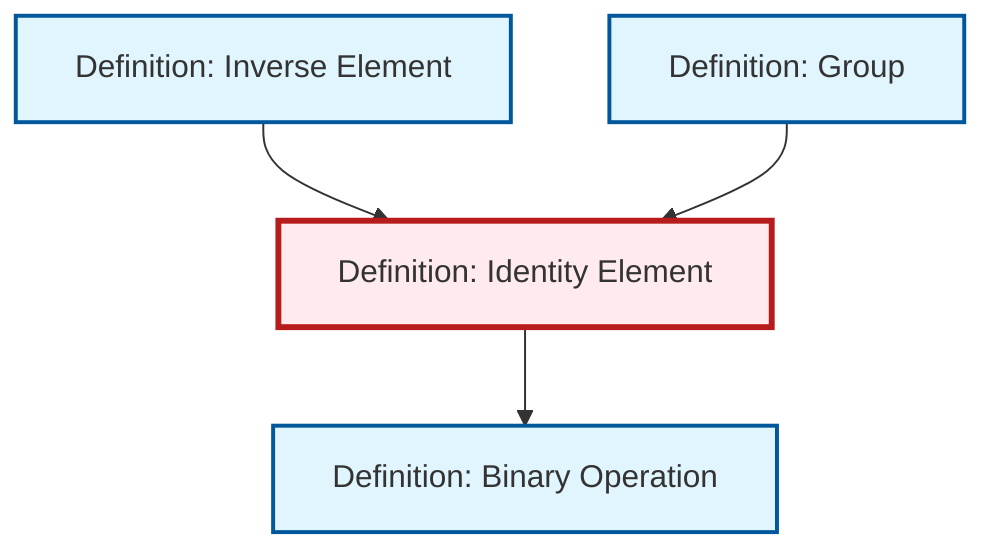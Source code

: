 graph TD
    classDef definition fill:#e1f5fe,stroke:#01579b,stroke-width:2px
    classDef theorem fill:#f3e5f5,stroke:#4a148c,stroke-width:2px
    classDef axiom fill:#fff3e0,stroke:#e65100,stroke-width:2px
    classDef example fill:#e8f5e9,stroke:#1b5e20,stroke-width:2px
    classDef current fill:#ffebee,stroke:#b71c1c,stroke-width:3px
    def-inverse-element["Definition: Inverse Element"]:::definition
    def-binary-operation["Definition: Binary Operation"]:::definition
    def-group["Definition: Group"]:::definition
    def-identity-element["Definition: Identity Element"]:::definition
    def-inverse-element --> def-identity-element
    def-group --> def-identity-element
    def-identity-element --> def-binary-operation
    class def-identity-element current